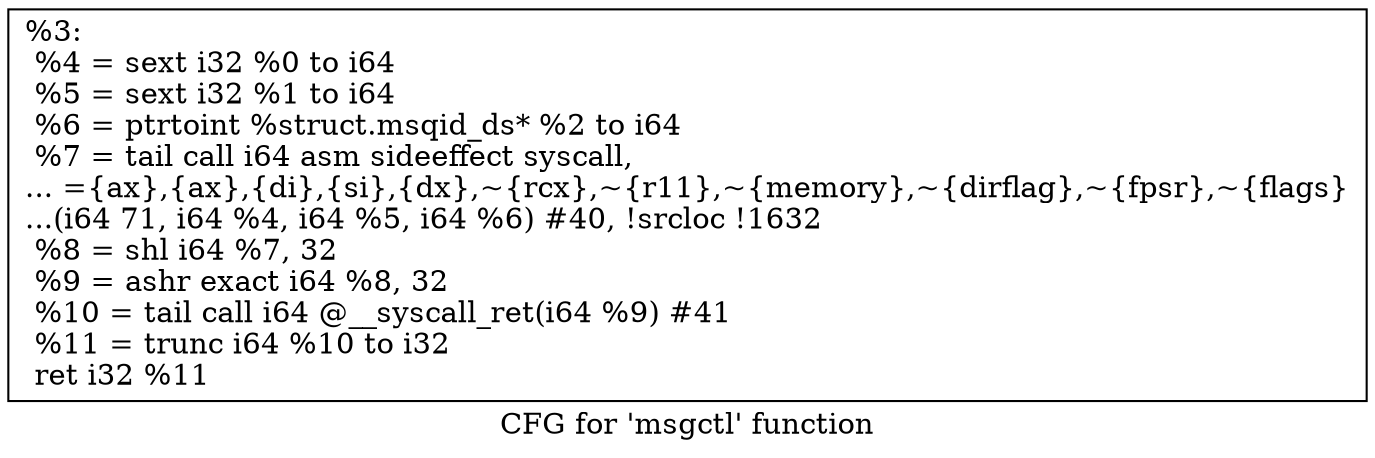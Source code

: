 digraph "CFG for 'msgctl' function" {
	label="CFG for 'msgctl' function";

	Node0x194a8a0 [shape=record,label="{%3:\l  %4 = sext i32 %0 to i64\l  %5 = sext i32 %1 to i64\l  %6 = ptrtoint %struct.msqid_ds* %2 to i64\l  %7 = tail call i64 asm sideeffect syscall,\l... =\{ax\},\{ax\},\{di\},\{si\},\{dx\},~\{rcx\},~\{r11\},~\{memory\},~\{dirflag\},~\{fpsr\},~\{flags\}\l...(i64 71, i64 %4, i64 %5, i64 %6) #40, !srcloc !1632\l  %8 = shl i64 %7, 32\l  %9 = ashr exact i64 %8, 32\l  %10 = tail call i64 @__syscall_ret(i64 %9) #41\l  %11 = trunc i64 %10 to i32\l  ret i32 %11\l}"];
}
